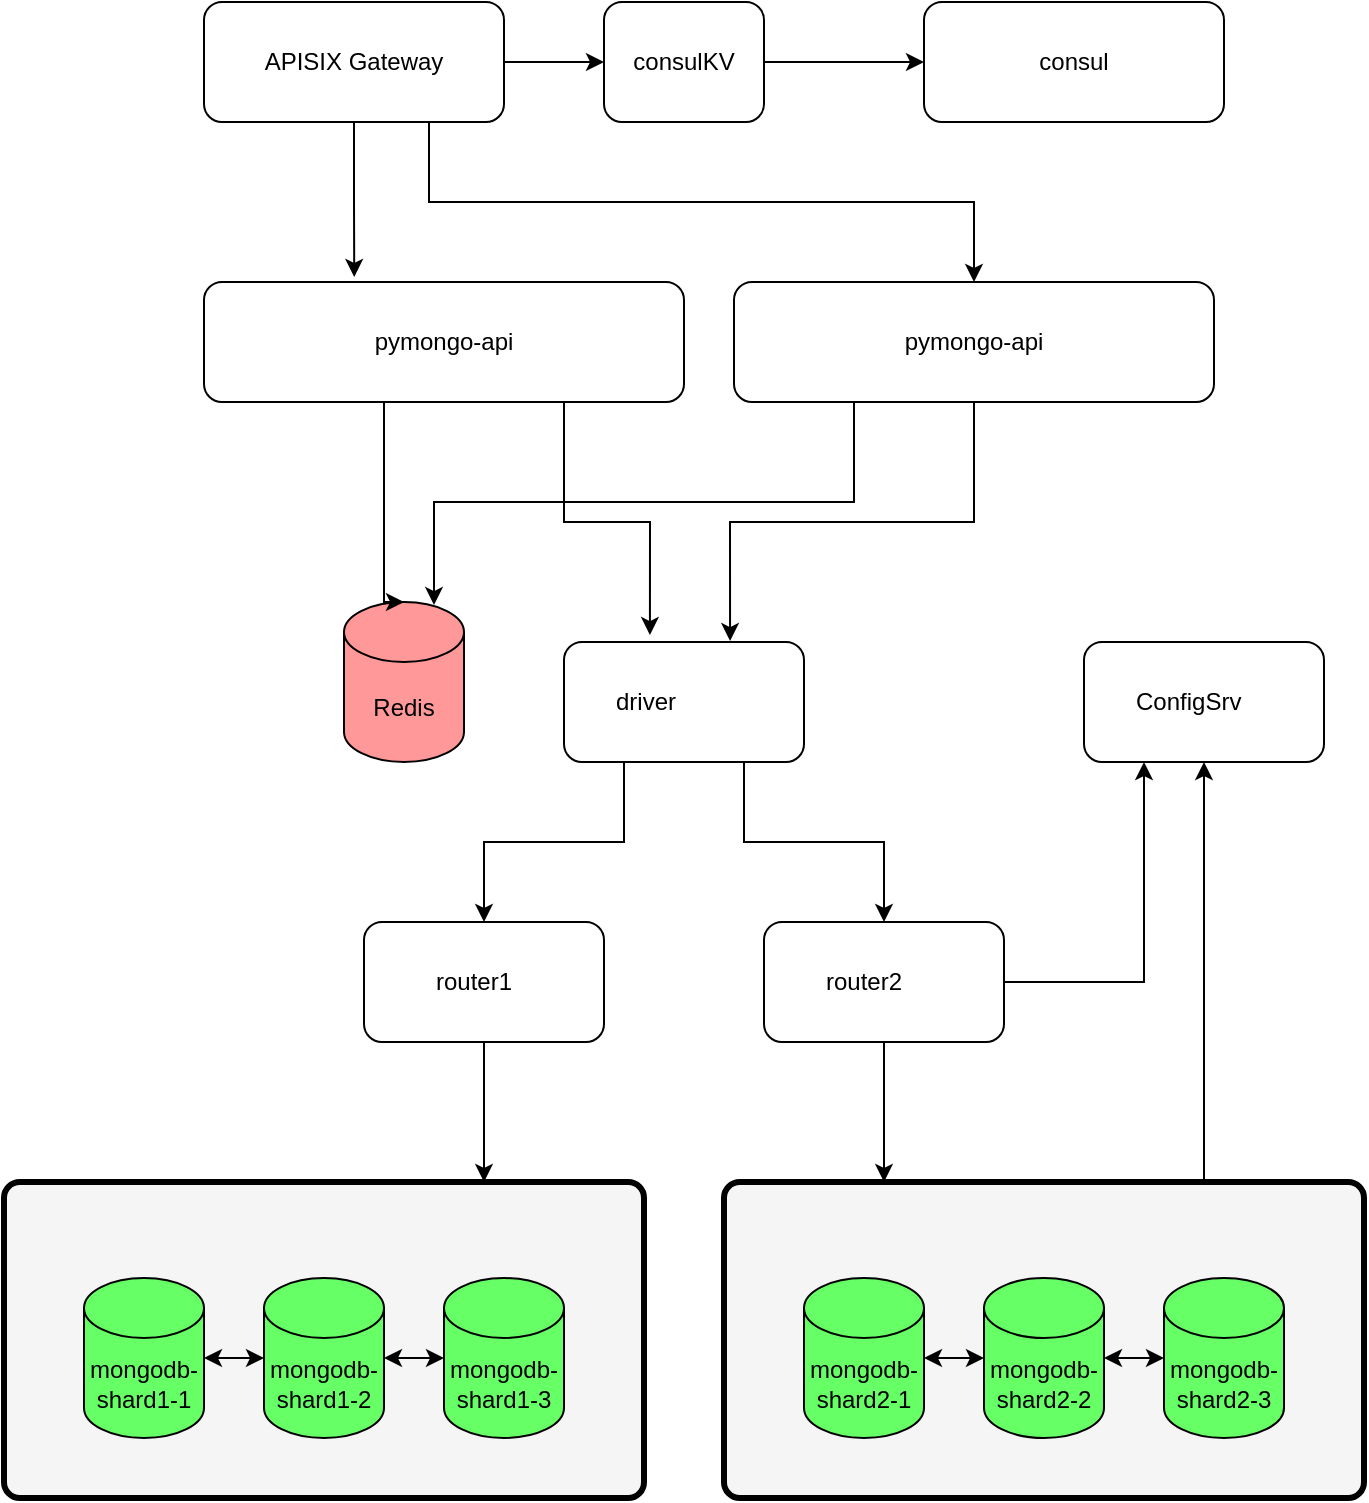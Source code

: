 <mxfile version="22.1.22" type="embed">
  <diagram id="opFeM1WYlFXFodXqrlVK" name="Page-1">
    <mxGraphModel dx="797" dy="1870" grid="1" gridSize="10" guides="1" tooltips="1" connect="1" arrows="1" fold="1" page="1" pageScale="1" pageWidth="850" pageHeight="1100" math="0" shadow="0">
      <root>
        <mxCell id="0" />
        <mxCell id="1" parent="0" />
        <mxCell id="2" value="pymongo-api" style="rounded=1;whiteSpace=wrap;html=1;" parent="1" vertex="1">
          <mxGeometry x="120" y="-80" width="240" height="60" as="geometry" />
        </mxCell>
        <mxCell id="4" value="" style="rounded=1;whiteSpace=wrap;html=1;arcSize=5;fillColor=#f5f5f5;strokeColor=#000000;strokeWidth=3;" parent="1" vertex="1">
          <mxGeometry x="20" y="370" width="320" height="158" as="geometry" />
        </mxCell>
        <mxCell id="5" value="mongodb-shard1-2" style="shape=cylinder3;whiteSpace=wrap;html=1;boundedLbl=1;backgroundOutline=1;size=15;fillColor=#66FF66;" parent="1" vertex="1">
          <mxGeometry x="150" y="418" width="60" height="80" as="geometry" />
        </mxCell>
        <mxCell id="6" value="mongodb-shard1-3" style="shape=cylinder3;whiteSpace=wrap;html=1;boundedLbl=1;backgroundOutline=1;size=15;fillColor=#66FF66;" parent="1" vertex="1">
          <mxGeometry x="240" y="418" width="60" height="80" as="geometry" />
        </mxCell>
        <mxCell id="7" value="mongodb-shard1-1" style="shape=cylinder3;whiteSpace=wrap;html=1;boundedLbl=1;backgroundOutline=1;size=15;fillColor=#66FF66;" parent="1" vertex="1">
          <mxGeometry x="60" y="418" width="60" height="80" as="geometry" />
        </mxCell>
        <mxCell id="8" value="" style="endArrow=classic;startArrow=classic;html=1;rounded=0;exitX=1;exitY=0.5;exitDx=0;exitDy=0;exitPerimeter=0;entryX=0;entryY=0.5;entryDx=0;entryDy=0;entryPerimeter=0;" parent="1" source="7" target="5" edge="1">
          <mxGeometry width="50" height="50" relative="1" as="geometry">
            <mxPoint x="110" y="578" as="sourcePoint" />
            <mxPoint x="160" y="528" as="targetPoint" />
          </mxGeometry>
        </mxCell>
        <mxCell id="9" value="" style="endArrow=classic;startArrow=classic;html=1;rounded=0;exitX=1;exitY=0.5;exitDx=0;exitDy=0;exitPerimeter=0;entryX=0;entryY=0.5;entryDx=0;entryDy=0;entryPerimeter=0;" parent="1" source="5" target="6" edge="1">
          <mxGeometry width="50" height="50" relative="1" as="geometry">
            <mxPoint x="250" y="408" as="sourcePoint" />
            <mxPoint x="300" y="358" as="targetPoint" />
          </mxGeometry>
        </mxCell>
        <mxCell id="33" style="edgeStyle=orthogonalEdgeStyle;rounded=0;orthogonalLoop=1;jettySize=auto;html=1;exitX=0.75;exitY=0;exitDx=0;exitDy=0;entryX=0.5;entryY=1;entryDx=0;entryDy=0;" parent="1" source="11" target="26" edge="1">
          <mxGeometry relative="1" as="geometry" />
        </mxCell>
        <mxCell id="11" value="" style="rounded=1;whiteSpace=wrap;html=1;arcSize=5;fillColor=#f5f5f5;strokeColor=#000000;strokeWidth=3;" parent="1" vertex="1">
          <mxGeometry x="380" y="370" width="320" height="158" as="geometry" />
        </mxCell>
        <mxCell id="12" value="mongodb-shard2-2" style="shape=cylinder3;whiteSpace=wrap;html=1;boundedLbl=1;backgroundOutline=1;size=15;fillColor=#66FF66;" parent="1" vertex="1">
          <mxGeometry x="510" y="418" width="60" height="80" as="geometry" />
        </mxCell>
        <mxCell id="13" value="mongodb-shard2-3" style="shape=cylinder3;whiteSpace=wrap;html=1;boundedLbl=1;backgroundOutline=1;size=15;fillColor=#66FF66;" parent="1" vertex="1">
          <mxGeometry x="600" y="418" width="60" height="80" as="geometry" />
        </mxCell>
        <mxCell id="14" value="mongodb-shard2-1" style="shape=cylinder3;whiteSpace=wrap;html=1;boundedLbl=1;backgroundOutline=1;size=15;fillColor=#66FF66;" parent="1" vertex="1">
          <mxGeometry x="420" y="418" width="60" height="80" as="geometry" />
        </mxCell>
        <mxCell id="15" value="" style="endArrow=classic;startArrow=classic;html=1;rounded=0;exitX=1;exitY=0.5;exitDx=0;exitDy=0;exitPerimeter=0;entryX=0;entryY=0.5;entryDx=0;entryDy=0;entryPerimeter=0;" parent="1" source="14" target="12" edge="1">
          <mxGeometry width="50" height="50" relative="1" as="geometry">
            <mxPoint x="470" y="578" as="sourcePoint" />
            <mxPoint x="520" y="528" as="targetPoint" />
          </mxGeometry>
        </mxCell>
        <mxCell id="16" value="" style="endArrow=classic;startArrow=classic;html=1;rounded=0;exitX=1;exitY=0.5;exitDx=0;exitDy=0;exitPerimeter=0;entryX=0;entryY=0.5;entryDx=0;entryDy=0;entryPerimeter=0;" parent="1" source="12" target="13" edge="1">
          <mxGeometry width="50" height="50" relative="1" as="geometry">
            <mxPoint x="610" y="408" as="sourcePoint" />
            <mxPoint x="660" y="358" as="targetPoint" />
          </mxGeometry>
        </mxCell>
        <mxCell id="20" value="Redis" style="shape=cylinder3;whiteSpace=wrap;html=1;boundedLbl=1;backgroundOutline=1;size=15;fillColor=#FF9999;" parent="1" vertex="1">
          <mxGeometry x="190" y="80" width="60" height="80" as="geometry" />
        </mxCell>
        <mxCell id="31" style="edgeStyle=orthogonalEdgeStyle;rounded=0;orthogonalLoop=1;jettySize=auto;html=1;exitX=0.25;exitY=1;exitDx=0;exitDy=0;entryX=0.5;entryY=0;entryDx=0;entryDy=0;" parent="1" source="23" target="24" edge="1">
          <mxGeometry relative="1" as="geometry" />
        </mxCell>
        <mxCell id="32" style="edgeStyle=orthogonalEdgeStyle;rounded=0;orthogonalLoop=1;jettySize=auto;html=1;exitX=0.75;exitY=1;exitDx=0;exitDy=0;entryX=0.5;entryY=0;entryDx=0;entryDy=0;" parent="1" source="23" target="25" edge="1">
          <mxGeometry relative="1" as="geometry" />
        </mxCell>
        <mxCell id="23" value="" style="rounded=1;whiteSpace=wrap;html=1;" parent="1" vertex="1">
          <mxGeometry x="300" y="100" width="120" height="60" as="geometry" />
        </mxCell>
        <mxCell id="27" style="edgeStyle=orthogonalEdgeStyle;rounded=0;orthogonalLoop=1;jettySize=auto;html=1;entryX=0.75;entryY=0;entryDx=0;entryDy=0;" parent="1" source="24" target="4" edge="1">
          <mxGeometry relative="1" as="geometry" />
        </mxCell>
        <mxCell id="24" value="" style="rounded=1;whiteSpace=wrap;html=1;" parent="1" vertex="1">
          <mxGeometry x="200" y="240" width="120" height="60" as="geometry" />
        </mxCell>
        <mxCell id="28" style="edgeStyle=orthogonalEdgeStyle;rounded=0;orthogonalLoop=1;jettySize=auto;html=1;entryX=0.25;entryY=0;entryDx=0;entryDy=0;" parent="1" source="25" target="11" edge="1">
          <mxGeometry relative="1" as="geometry" />
        </mxCell>
        <mxCell id="29" style="edgeStyle=orthogonalEdgeStyle;rounded=0;orthogonalLoop=1;jettySize=auto;html=1;entryX=0.25;entryY=1;entryDx=0;entryDy=0;" parent="1" source="25" target="26" edge="1">
          <mxGeometry relative="1" as="geometry" />
        </mxCell>
        <mxCell id="25" value="" style="rounded=1;whiteSpace=wrap;html=1;" parent="1" vertex="1">
          <mxGeometry x="400" y="240" width="120" height="60" as="geometry" />
        </mxCell>
        <mxCell id="26" value="" style="rounded=1;whiteSpace=wrap;html=1;" parent="1" vertex="1">
          <mxGeometry x="560" y="100" width="120" height="60" as="geometry" />
        </mxCell>
        <mxCell id="35" value="router1" style="text;strokeColor=none;fillColor=none;align=left;verticalAlign=middle;spacingLeft=4;spacingRight=4;overflow=hidden;points=[[0,0.5],[1,0.5]];portConstraint=eastwest;rotatable=0;whiteSpace=wrap;html=1;" parent="1" vertex="1">
          <mxGeometry x="230" y="255" width="80" height="30" as="geometry" />
        </mxCell>
        <mxCell id="36" value="router2" style="text;strokeColor=none;fillColor=none;align=left;verticalAlign=middle;spacingLeft=4;spacingRight=4;overflow=hidden;points=[[0,0.5],[1,0.5]];portConstraint=eastwest;rotatable=0;whiteSpace=wrap;html=1;" parent="1" vertex="1">
          <mxGeometry x="425" y="255" width="80" height="30" as="geometry" />
        </mxCell>
        <mxCell id="37" value="driver" style="text;strokeColor=none;fillColor=none;align=left;verticalAlign=middle;spacingLeft=4;spacingRight=4;overflow=hidden;points=[[0,0.5],[1,0.5]];portConstraint=eastwest;rotatable=0;whiteSpace=wrap;html=1;" parent="1" vertex="1">
          <mxGeometry x="320" y="115" width="80" height="30" as="geometry" />
        </mxCell>
        <mxCell id="38" value="ConfigSrv" style="text;strokeColor=none;fillColor=none;align=left;verticalAlign=middle;spacingLeft=4;spacingRight=4;overflow=hidden;points=[[0,0.5],[1,0.5]];portConstraint=eastwest;rotatable=0;whiteSpace=wrap;html=1;" parent="1" vertex="1">
          <mxGeometry x="580" y="115" width="80" height="30" as="geometry" />
        </mxCell>
        <mxCell id="39" value="pymongo-api" style="rounded=1;whiteSpace=wrap;html=1;" vertex="1" parent="1">
          <mxGeometry x="385" y="-80" width="240" height="60" as="geometry" />
        </mxCell>
        <mxCell id="40" style="edgeStyle=orthogonalEdgeStyle;rounded=0;orthogonalLoop=1;jettySize=auto;html=1;entryX=0.5;entryY=0;entryDx=0;entryDy=0;entryPerimeter=0;" edge="1" parent="1" source="2" target="20">
          <mxGeometry relative="1" as="geometry">
            <Array as="points">
              <mxPoint x="210" y="80" />
            </Array>
          </mxGeometry>
        </mxCell>
        <mxCell id="41" style="edgeStyle=orthogonalEdgeStyle;rounded=0;orthogonalLoop=1;jettySize=auto;html=1;exitX=0.25;exitY=1;exitDx=0;exitDy=0;entryX=0.75;entryY=0.019;entryDx=0;entryDy=0;entryPerimeter=0;" edge="1" parent="1" source="39" target="20">
          <mxGeometry relative="1" as="geometry" />
        </mxCell>
        <mxCell id="42" style="edgeStyle=orthogonalEdgeStyle;rounded=0;orthogonalLoop=1;jettySize=auto;html=1;exitX=0.75;exitY=1;exitDx=0;exitDy=0;entryX=0.358;entryY=-0.058;entryDx=0;entryDy=0;entryPerimeter=0;" edge="1" parent="1" source="2" target="23">
          <mxGeometry relative="1" as="geometry" />
        </mxCell>
        <mxCell id="43" style="edgeStyle=orthogonalEdgeStyle;rounded=0;orthogonalLoop=1;jettySize=auto;html=1;exitX=0.5;exitY=1;exitDx=0;exitDy=0;entryX=0.692;entryY=-0.008;entryDx=0;entryDy=0;entryPerimeter=0;" edge="1" parent="1" source="39" target="23">
          <mxGeometry relative="1" as="geometry" />
        </mxCell>
        <mxCell id="49" style="edgeStyle=orthogonalEdgeStyle;rounded=0;orthogonalLoop=1;jettySize=auto;html=1;exitX=1;exitY=0.5;exitDx=0;exitDy=0;entryX=0;entryY=0.5;entryDx=0;entryDy=0;" edge="1" parent="1" source="46" target="47">
          <mxGeometry relative="1" as="geometry" />
        </mxCell>
        <mxCell id="52" style="edgeStyle=orthogonalEdgeStyle;rounded=0;orthogonalLoop=1;jettySize=auto;html=1;exitX=0.75;exitY=1;exitDx=0;exitDy=0;entryX=0.5;entryY=0;entryDx=0;entryDy=0;" edge="1" parent="1" source="46" target="39">
          <mxGeometry relative="1" as="geometry" />
        </mxCell>
        <mxCell id="46" value="APISIX Gateway" style="rounded=1;whiteSpace=wrap;html=1;" vertex="1" parent="1">
          <mxGeometry x="120" y="-220" width="150" height="60" as="geometry" />
        </mxCell>
        <mxCell id="50" style="edgeStyle=orthogonalEdgeStyle;rounded=0;orthogonalLoop=1;jettySize=auto;html=1;exitX=1;exitY=0.5;exitDx=0;exitDy=0;entryX=0;entryY=0.5;entryDx=0;entryDy=0;" edge="1" parent="1" source="47" target="48">
          <mxGeometry relative="1" as="geometry" />
        </mxCell>
        <mxCell id="47" value="consulKV" style="rounded=1;whiteSpace=wrap;html=1;" vertex="1" parent="1">
          <mxGeometry x="320" y="-220" width="80" height="60" as="geometry" />
        </mxCell>
        <mxCell id="48" value="consul" style="rounded=1;whiteSpace=wrap;html=1;" vertex="1" parent="1">
          <mxGeometry x="480" y="-220" width="150" height="60" as="geometry" />
        </mxCell>
        <mxCell id="51" style="edgeStyle=orthogonalEdgeStyle;rounded=0;orthogonalLoop=1;jettySize=auto;html=1;exitX=0.5;exitY=1;exitDx=0;exitDy=0;entryX=0.313;entryY=-0.042;entryDx=0;entryDy=0;entryPerimeter=0;" edge="1" parent="1" source="46" target="2">
          <mxGeometry relative="1" as="geometry" />
        </mxCell>
      </root>
    </mxGraphModel>
  </diagram>
</mxfile>
